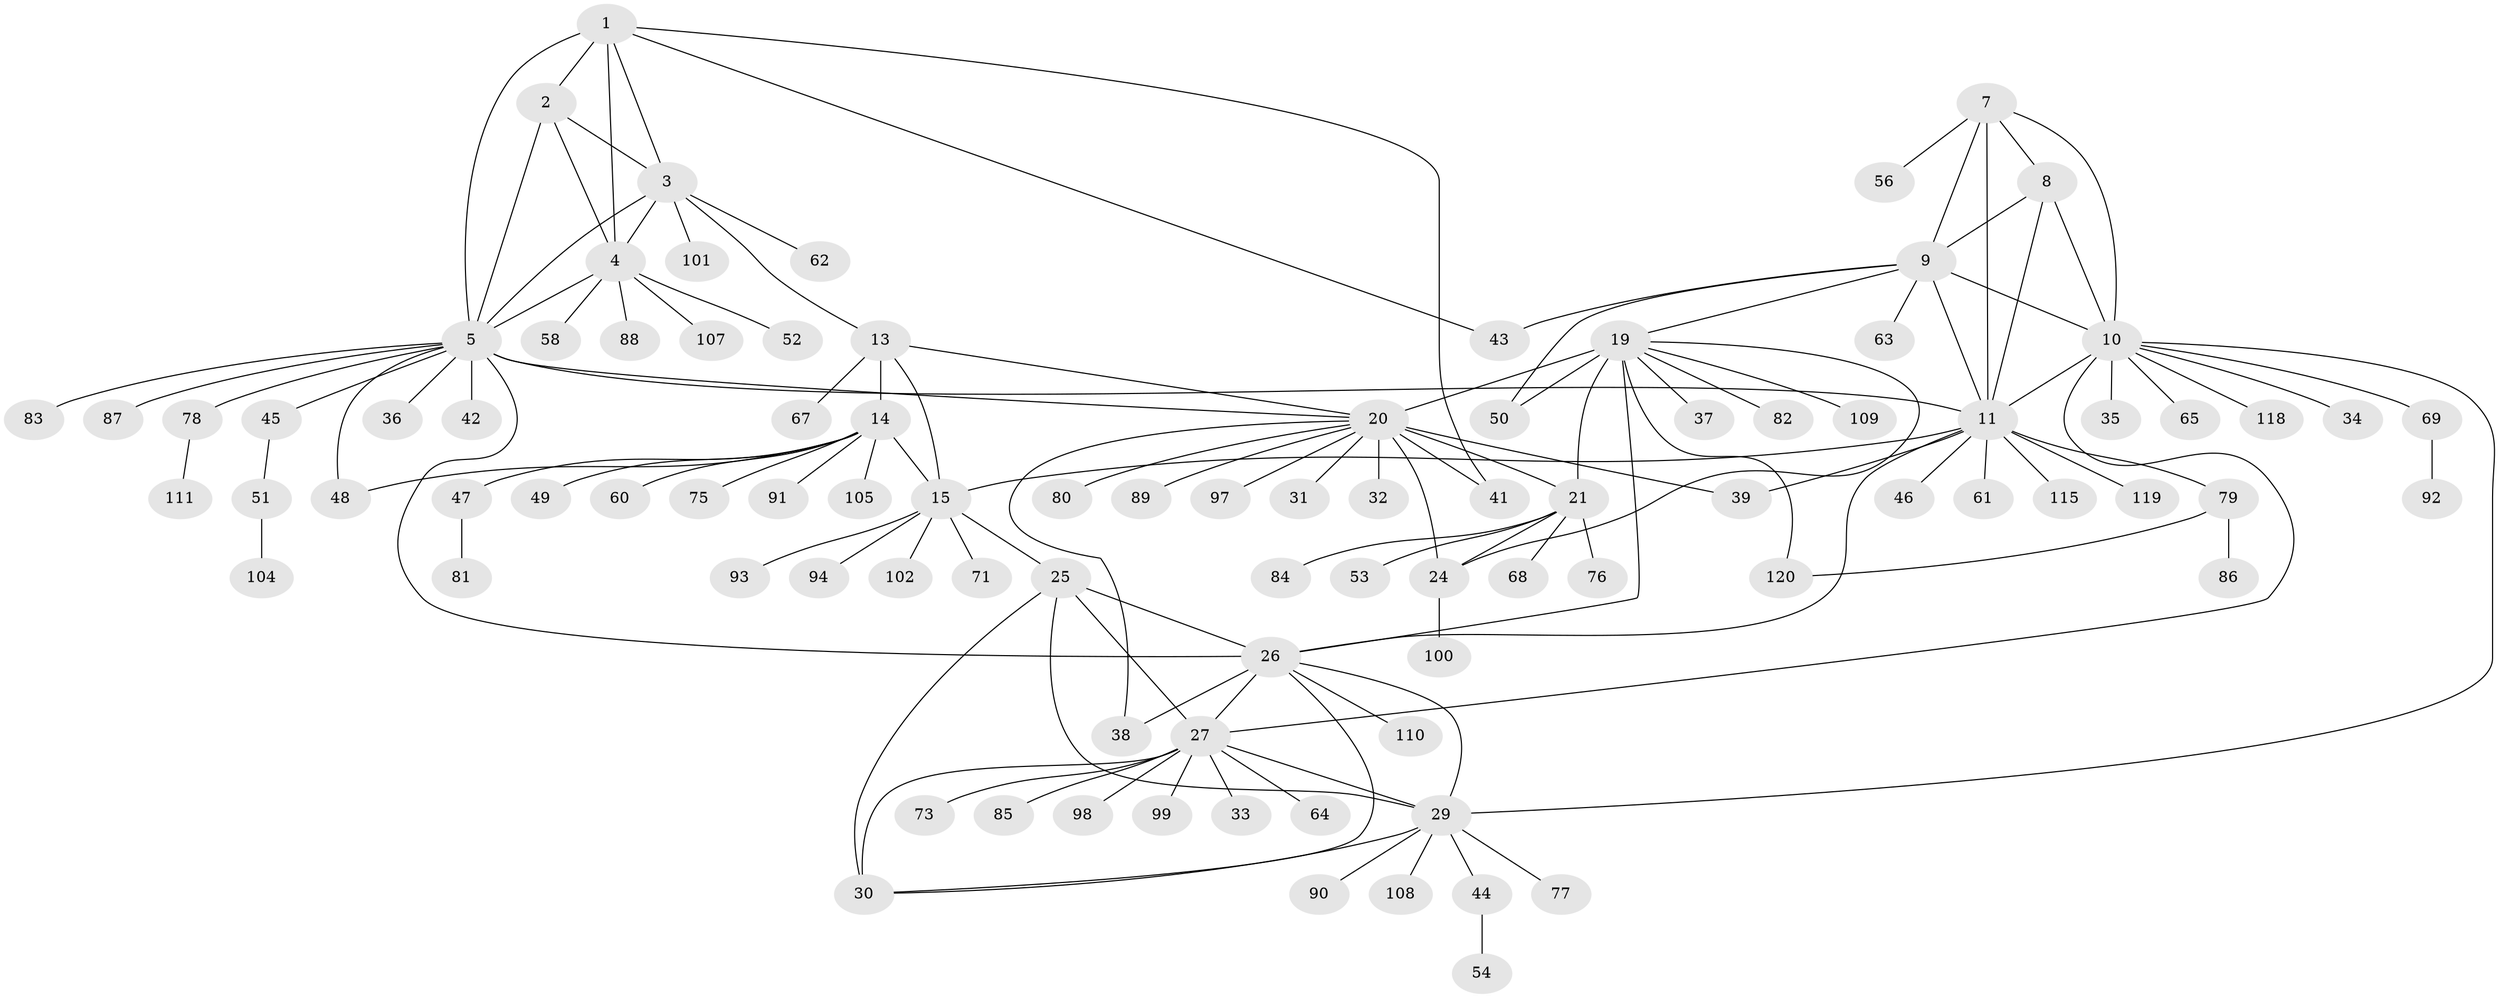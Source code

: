 // Generated by graph-tools (version 1.1) at 2025/52/02/27/25 19:52:16]
// undirected, 95 vertices, 131 edges
graph export_dot {
graph [start="1"]
  node [color=gray90,style=filled];
  1 [super="+66"];
  2 [super="+57"];
  3;
  4 [super="+55"];
  5 [super="+6"];
  7 [super="+40"];
  8;
  9 [super="+113"];
  10 [super="+116"];
  11 [super="+12"];
  13 [super="+17"];
  14 [super="+16"];
  15 [super="+18"];
  19 [super="+23"];
  20 [super="+22"];
  21 [super="+72"];
  24 [super="+74"];
  25 [super="+117"];
  26 [super="+95"];
  27 [super="+28"];
  29 [super="+106"];
  30;
  31;
  32;
  33;
  34;
  35;
  36;
  37;
  38;
  39;
  41;
  42 [super="+59"];
  43;
  44;
  45;
  46;
  47 [super="+70"];
  48;
  49;
  50;
  51;
  52;
  53;
  54;
  56;
  58;
  60;
  61;
  62;
  63;
  64;
  65;
  67;
  68;
  69;
  71;
  73;
  75;
  76;
  77;
  78;
  79 [super="+96"];
  80;
  81;
  82;
  83;
  84;
  85 [super="+112"];
  86;
  87;
  88;
  89;
  90;
  91 [super="+114"];
  92;
  93;
  94;
  97;
  98;
  99;
  100 [super="+103"];
  101;
  102;
  104;
  105;
  107;
  108;
  109;
  110;
  111;
  115;
  118;
  119;
  120;
  1 -- 2;
  1 -- 3;
  1 -- 4;
  1 -- 5 [weight=2];
  1 -- 41;
  1 -- 43;
  2 -- 3;
  2 -- 4;
  2 -- 5 [weight=2];
  3 -- 4;
  3 -- 5 [weight=2];
  3 -- 62;
  3 -- 101;
  3 -- 13;
  4 -- 5 [weight=2];
  4 -- 52;
  4 -- 58;
  4 -- 88;
  4 -- 107;
  5 -- 26;
  5 -- 36;
  5 -- 45;
  5 -- 48;
  5 -- 78;
  5 -- 83;
  5 -- 87;
  5 -- 11;
  5 -- 42;
  5 -- 20;
  7 -- 8;
  7 -- 9;
  7 -- 10;
  7 -- 11 [weight=2];
  7 -- 56;
  8 -- 9;
  8 -- 10;
  8 -- 11 [weight=2];
  9 -- 10;
  9 -- 11 [weight=2];
  9 -- 43;
  9 -- 50;
  9 -- 63;
  9 -- 19;
  10 -- 11 [weight=2];
  10 -- 27;
  10 -- 34;
  10 -- 35;
  10 -- 65;
  10 -- 69;
  10 -- 118;
  10 -- 29;
  11 -- 119;
  11 -- 39;
  11 -- 46;
  11 -- 79;
  11 -- 15;
  11 -- 115;
  11 -- 61;
  11 -- 26;
  13 -- 14 [weight=4];
  13 -- 15 [weight=4];
  13 -- 67;
  13 -- 20;
  14 -- 15 [weight=4];
  14 -- 47;
  14 -- 48;
  14 -- 49;
  14 -- 91;
  14 -- 105;
  14 -- 75;
  14 -- 60;
  15 -- 25;
  15 -- 93;
  15 -- 102;
  15 -- 71;
  15 -- 94;
  19 -- 20 [weight=4];
  19 -- 21 [weight=2];
  19 -- 24 [weight=2];
  19 -- 26;
  19 -- 37;
  19 -- 50;
  19 -- 82;
  19 -- 109;
  19 -- 120;
  20 -- 21 [weight=2];
  20 -- 24 [weight=2];
  20 -- 31;
  20 -- 32;
  20 -- 38;
  20 -- 80;
  20 -- 89;
  20 -- 97;
  20 -- 39;
  20 -- 41;
  21 -- 24;
  21 -- 53;
  21 -- 68;
  21 -- 76;
  21 -- 84;
  24 -- 100;
  25 -- 26;
  25 -- 27 [weight=2];
  25 -- 29;
  25 -- 30;
  26 -- 27 [weight=2];
  26 -- 29;
  26 -- 30;
  26 -- 38;
  26 -- 110;
  27 -- 29 [weight=2];
  27 -- 30 [weight=2];
  27 -- 64;
  27 -- 98;
  27 -- 33;
  27 -- 99;
  27 -- 73;
  27 -- 85;
  29 -- 30;
  29 -- 44;
  29 -- 77;
  29 -- 90;
  29 -- 108;
  44 -- 54;
  45 -- 51;
  47 -- 81;
  51 -- 104;
  69 -- 92;
  78 -- 111;
  79 -- 86;
  79 -- 120;
}
